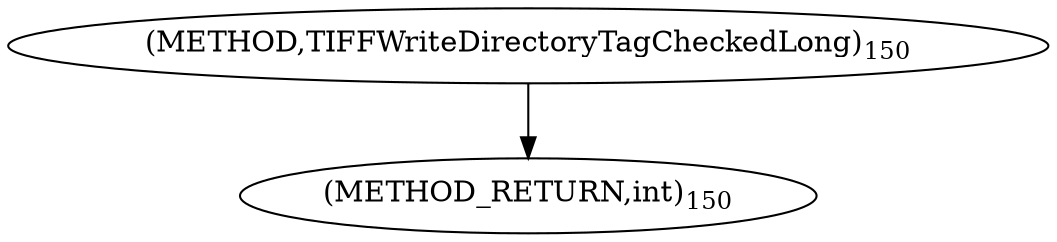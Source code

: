 digraph "TIFFWriteDirectoryTagCheckedLong" {  
"64219" [label = <(METHOD,TIFFWriteDirectoryTagCheckedLong)<SUB>150</SUB>> ]
"64225" [label = <(METHOD_RETURN,int)<SUB>150</SUB>> ]
  "64219" -> "64225" 
}
